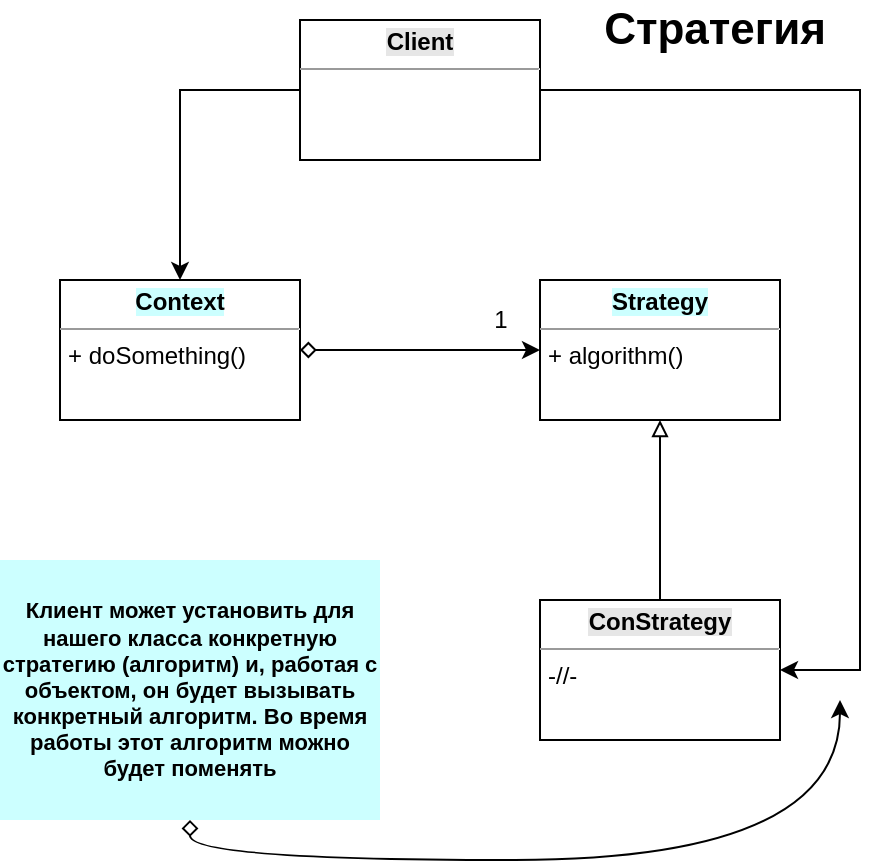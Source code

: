 <mxfile version="19.0.3" type="github" pages="10">
  <diagram id="JjB5pV8MMW293R93ijJJ" name="Стратегия">
    <mxGraphModel dx="545" dy="583" grid="1" gridSize="10" guides="1" tooltips="1" connect="1" arrows="1" fold="1" page="1" pageScale="1" pageWidth="827" pageHeight="1169" math="0" shadow="0">
      <root>
        <mxCell id="0" />
        <mxCell id="1" parent="0" />
        <mxCell id="PDnENnigEueNS71sLlHD-2" style="edgeStyle=orthogonalEdgeStyle;curved=1;rounded=0;orthogonalLoop=1;jettySize=auto;html=1;exitX=1;exitY=0.5;exitDx=0;exitDy=0;entryX=0;entryY=0.5;entryDx=0;entryDy=0;startArrow=diamond;startFill=0;endArrow=classic;endFill=1;" edge="1" parent="1" source="lF5-X0VvjZTqCBIyf01q-1" target="lF5-X0VvjZTqCBIyf01q-2">
          <mxGeometry relative="1" as="geometry" />
        </mxCell>
        <mxCell id="lF5-X0VvjZTqCBIyf01q-1" value="&lt;p style=&quot;margin:0px;margin-top:4px;text-align:center;&quot;&gt;&lt;b style=&quot;background-color: rgb(204, 255, 255);&quot;&gt;Context&lt;/b&gt;&lt;/p&gt;&lt;hr size=&quot;1&quot;&gt;&lt;p style=&quot;margin:0px;margin-left:4px;&quot;&gt;+ doSomething()&lt;/p&gt;" style="verticalAlign=top;align=left;overflow=fill;fontSize=12;fontFamily=Helvetica;html=1;" vertex="1" parent="1">
          <mxGeometry x="120" y="230" width="120" height="70" as="geometry" />
        </mxCell>
        <mxCell id="lF5-X0VvjZTqCBIyf01q-2" value="&lt;p style=&quot;margin:0px;margin-top:4px;text-align:center;&quot;&gt;&lt;b style=&quot;background-color: rgb(204, 255, 255);&quot;&gt;Strategy&lt;/b&gt;&lt;/p&gt;&lt;hr size=&quot;1&quot;&gt;&lt;p style=&quot;margin:0px;margin-left:4px;&quot;&gt;+ algorithm()&lt;/p&gt;" style="verticalAlign=top;align=left;overflow=fill;fontSize=12;fontFamily=Helvetica;html=1;" vertex="1" parent="1">
          <mxGeometry x="360" y="230" width="120" height="70" as="geometry" />
        </mxCell>
        <mxCell id="lF5-X0VvjZTqCBIyf01q-4" style="edgeStyle=orthogonalEdgeStyle;rounded=0;orthogonalLoop=1;jettySize=auto;html=1;exitX=0.5;exitY=0;exitDx=0;exitDy=0;entryX=0.5;entryY=1;entryDx=0;entryDy=0;endArrow=block;endFill=0;" edge="1" parent="1" source="lF5-X0VvjZTqCBIyf01q-3" target="lF5-X0VvjZTqCBIyf01q-2">
          <mxGeometry relative="1" as="geometry" />
        </mxCell>
        <mxCell id="lF5-X0VvjZTqCBIyf01q-3" value="&lt;p style=&quot;margin:0px;margin-top:4px;text-align:center;&quot;&gt;&lt;b style=&quot;background-color: rgb(230, 230, 230);&quot;&gt;ConStrategy&lt;/b&gt;&lt;/p&gt;&lt;hr size=&quot;1&quot;&gt;&lt;p style=&quot;margin:0px;margin-left:4px;&quot;&gt;-//-&lt;/p&gt;" style="verticalAlign=top;align=left;overflow=fill;fontSize=12;fontFamily=Helvetica;html=1;" vertex="1" parent="1">
          <mxGeometry x="360" y="390" width="120" height="70" as="geometry" />
        </mxCell>
        <mxCell id="lF5-X0VvjZTqCBIyf01q-6" style="edgeStyle=orthogonalEdgeStyle;rounded=0;orthogonalLoop=1;jettySize=auto;html=1;exitX=0;exitY=0.5;exitDx=0;exitDy=0;endArrow=classic;endFill=1;" edge="1" parent="1" source="lF5-X0VvjZTqCBIyf01q-5" target="lF5-X0VvjZTqCBIyf01q-1">
          <mxGeometry relative="1" as="geometry" />
        </mxCell>
        <mxCell id="lF5-X0VvjZTqCBIyf01q-7" style="edgeStyle=orthogonalEdgeStyle;rounded=0;orthogonalLoop=1;jettySize=auto;html=1;exitX=1;exitY=0.5;exitDx=0;exitDy=0;entryX=1;entryY=0.5;entryDx=0;entryDy=0;endArrow=classic;endFill=1;" edge="1" parent="1" source="lF5-X0VvjZTqCBIyf01q-5" target="lF5-X0VvjZTqCBIyf01q-3">
          <mxGeometry relative="1" as="geometry">
            <Array as="points">
              <mxPoint x="520" y="135" />
              <mxPoint x="520" y="425" />
            </Array>
          </mxGeometry>
        </mxCell>
        <mxCell id="lF5-X0VvjZTqCBIyf01q-5" value="&lt;p style=&quot;margin:0px;margin-top:4px;text-align:center;&quot;&gt;&lt;b style=&quot;background-color: rgb(230, 230, 230);&quot;&gt;Client&lt;/b&gt;&lt;/p&gt;&lt;hr size=&quot;1&quot;&gt;&lt;p style=&quot;margin:0px;margin-left:4px;&quot;&gt;&lt;br&gt;&lt;/p&gt;" style="verticalAlign=top;align=left;overflow=fill;fontSize=12;fontFamily=Helvetica;html=1;" vertex="1" parent="1">
          <mxGeometry x="240" y="100" width="120" height="70" as="geometry" />
        </mxCell>
        <mxCell id="lF5-X0VvjZTqCBIyf01q-9" value="1" style="text;html=1;align=center;verticalAlign=middle;resizable=0;points=[];autosize=1;strokeColor=none;fillColor=none;" vertex="1" parent="1">
          <mxGeometry x="330" y="240" width="20" height="20" as="geometry" />
        </mxCell>
        <mxCell id="PDnENnigEueNS71sLlHD-3" style="edgeStyle=orthogonalEdgeStyle;curved=1;rounded=0;orthogonalLoop=1;jettySize=auto;html=1;exitX=0.5;exitY=1;exitDx=0;exitDy=0;startArrow=diamond;startFill=0;endArrow=classic;endFill=1;" edge="1" parent="1" source="lF5-X0VvjZTqCBIyf01q-10">
          <mxGeometry relative="1" as="geometry">
            <mxPoint x="510.0" y="440" as="targetPoint" />
            <Array as="points">
              <mxPoint x="185" y="520" />
              <mxPoint x="510" y="520" />
            </Array>
          </mxGeometry>
        </mxCell>
        <mxCell id="lF5-X0VvjZTqCBIyf01q-10" value="Клиент может установить для нашего класса конкретную стратегию (алгоритм) и, работая с объектом, он будет вызывать конкретный алгоритм. Во время работы этот алгоритм можно будет поменять" style="text;html=1;strokeColor=none;fillColor=#CCFFFF;align=center;verticalAlign=middle;whiteSpace=wrap;rounded=0;fontSize=11;fontStyle=1" vertex="1" parent="1">
          <mxGeometry x="90" y="370" width="190" height="130" as="geometry" />
        </mxCell>
        <mxCell id="lF5-X0VvjZTqCBIyf01q-12" value="&lt;b&gt;Стратегия&lt;/b&gt;" style="text;html=1;strokeColor=none;fillColor=none;align=center;verticalAlign=middle;whiteSpace=wrap;rounded=0;fontSize=22;" vertex="1" parent="1">
          <mxGeometry x="360" y="90" width="175" height="30" as="geometry" />
        </mxCell>
      </root>
    </mxGraphModel>
  </diagram>
  <diagram id="JJ2BrJThihNrzCe61C3m" name="Команда">
    <mxGraphModel dx="443" dy="691" grid="1" gridSize="10" guides="1" tooltips="1" connect="1" arrows="1" fold="1" page="1" pageScale="1" pageWidth="827" pageHeight="1169" math="0" shadow="0">
      <root>
        <mxCell id="0" />
        <mxCell id="1" parent="0" />
        <mxCell id="b6-9qr5CkxC17r2EIQis-1" value="&lt;p style=&quot;margin:0px;margin-top:4px;text-align:center;&quot;&gt;&lt;span style=&quot;background-color: rgb(204, 255, 255);&quot;&gt;&lt;b&gt;Command&lt;/b&gt;&lt;/span&gt;&lt;/p&gt;&lt;hr size=&quot;1&quot;&gt;&lt;p style=&quot;margin:0px;margin-left:4px;&quot;&gt;+ execute()&lt;/p&gt;" style="verticalAlign=top;align=left;overflow=fill;fontSize=12;fontFamily=Helvetica;html=1;" vertex="1" parent="1">
          <mxGeometry x="360" y="230" width="120" height="70" as="geometry" />
        </mxCell>
        <mxCell id="b6-9qr5CkxC17r2EIQis-3" style="edgeStyle=orthogonalEdgeStyle;curved=1;rounded=0;orthogonalLoop=1;jettySize=auto;html=1;exitX=0.5;exitY=0;exitDx=0;exitDy=0;entryX=0.5;entryY=1;entryDx=0;entryDy=0;startArrow=none;startFill=0;endArrow=block;endFill=0;" edge="1" parent="1" source="b6-9qr5CkxC17r2EIQis-2" target="b6-9qr5CkxC17r2EIQis-1">
          <mxGeometry relative="1" as="geometry" />
        </mxCell>
        <mxCell id="b6-9qr5CkxC17r2EIQis-2" value="&lt;p style=&quot;margin:0px;margin-top:4px;text-align:center;&quot;&gt;&lt;b style=&quot;background-color: rgb(230, 230, 230);&quot;&gt;ConCommand&lt;/b&gt;&lt;/p&gt;&lt;hr size=&quot;1&quot;&gt;&lt;p style=&quot;margin:0px;margin-left:4px;&quot;&gt;+ execute()&lt;/p&gt;" style="verticalAlign=top;align=left;overflow=fill;fontSize=12;fontFamily=Helvetica;html=1;" vertex="1" parent="1">
          <mxGeometry x="360" y="400" width="120" height="70" as="geometry" />
        </mxCell>
        <mxCell id="giE6YjbtKTxQqXKBfAaB-2" style="edgeStyle=orthogonalEdgeStyle;curved=1;rounded=0;orthogonalLoop=1;jettySize=auto;html=1;exitX=0.5;exitY=0;exitDx=0;exitDy=0;startArrow=none;startFill=0;endArrow=classicThin;endFill=1;" edge="1" parent="1" source="giE6YjbtKTxQqXKBfAaB-1">
          <mxGeometry relative="1" as="geometry">
            <mxPoint x="350" y="260" as="targetPoint" />
            <Array as="points">
              <mxPoint x="210" y="260" />
            </Array>
          </mxGeometry>
        </mxCell>
        <mxCell id="giE6YjbtKTxQqXKBfAaB-1" value="Запрос или команда идет в виде объекта. Команда может нести данные, может нести что надо сделать (указатель на метод какого-то объекта, например)" style="text;html=1;strokeColor=none;fillColor=#CCFFFF;align=center;verticalAlign=middle;whiteSpace=wrap;rounded=0;fontSize=11;fontStyle=1" vertex="1" parent="1">
          <mxGeometry x="130" y="300" width="160" height="110" as="geometry" />
        </mxCell>
        <mxCell id="8VfBx_K3FqAEQvOqfp2r-1" value="&lt;b&gt;Команда&lt;/b&gt;" style="text;html=1;strokeColor=none;fillColor=none;align=center;verticalAlign=middle;whiteSpace=wrap;rounded=0;fontSize=22;" vertex="1" parent="1">
          <mxGeometry x="122.5" y="210" width="175" height="30" as="geometry" />
        </mxCell>
        <mxCell id="PnWx-TX0CJ0pFecfocGK-1" value="" style="rounded=0;whiteSpace=wrap;html=1;labelBackgroundColor=#E6E6E6;fillColor=none;strokeColor=none;" vertex="1" parent="1">
          <mxGeometry x="80" y="170" width="450" height="350" as="geometry" />
        </mxCell>
      </root>
    </mxGraphModel>
  </diagram>
  <diagram id="GvDJqRXBjzRmUKCX3ob7" name="Команда + композит">
    <mxGraphModel dx="443" dy="474" grid="1" gridSize="10" guides="1" tooltips="1" connect="1" arrows="1" fold="1" page="1" pageScale="1" pageWidth="827" pageHeight="1169" math="0" shadow="0">
      <root>
        <mxCell id="0" />
        <mxCell id="1" parent="0" />
        <mxCell id="U4pPdgBJkdpo1DJNlYTL-1" value="&lt;p style=&quot;margin:0px;margin-top:4px;text-align:center;&quot;&gt;&lt;b style=&quot;background-color: rgb(230, 230, 230);&quot;&gt;Command&lt;/b&gt;&lt;/p&gt;&lt;hr size=&quot;1&quot;&gt;&lt;p style=&quot;margin:0px;margin-left:4px;&quot;&gt;+ execute()&lt;/p&gt;" style="verticalAlign=top;align=left;overflow=fill;fontSize=12;fontFamily=Helvetica;html=1;" vertex="1" parent="1">
          <mxGeometry x="270" y="290" width="120" height="70" as="geometry" />
        </mxCell>
        <mxCell id="U4pPdgBJkdpo1DJNlYTL-2" style="edgeStyle=orthogonalEdgeStyle;rounded=0;orthogonalLoop=1;jettySize=auto;html=1;exitX=0.5;exitY=0;exitDx=0;exitDy=0;entryX=0.5;entryY=1;entryDx=0;entryDy=0;startArrow=none;startFill=0;endArrow=block;endFill=0;" edge="1" parent="1" source="U4pPdgBJkdpo1DJNlYTL-3" target="U4pPdgBJkdpo1DJNlYTL-1">
          <mxGeometry relative="1" as="geometry" />
        </mxCell>
        <mxCell id="U4pPdgBJkdpo1DJNlYTL-3" value="&lt;p style=&quot;margin:0px;margin-top:4px;text-align:center;&quot;&gt;&lt;b style=&quot;background-color: rgb(230, 230, 230);&quot;&gt;ConCommand&lt;/b&gt;&lt;/p&gt;&lt;hr size=&quot;1&quot;&gt;&lt;p style=&quot;margin:0px;margin-left:4px;&quot;&gt;+ execute()&lt;/p&gt;" style="verticalAlign=top;align=left;overflow=fill;fontSize=12;fontFamily=Helvetica;html=1;" vertex="1" parent="1">
          <mxGeometry x="160" y="440" width="120" height="70" as="geometry" />
        </mxCell>
        <mxCell id="U4pPdgBJkdpo1DJNlYTL-6" value="&lt;b&gt;Команда с композитом&lt;/b&gt;" style="text;html=1;strokeColor=none;fillColor=none;align=center;verticalAlign=middle;whiteSpace=wrap;rounded=0;fontSize=22;" vertex="1" parent="1">
          <mxGeometry x="236" y="210" width="177.5" height="30" as="geometry" />
        </mxCell>
        <mxCell id="U4pPdgBJkdpo1DJNlYTL-8" style="edgeStyle=orthogonalEdgeStyle;rounded=0;orthogonalLoop=1;jettySize=auto;html=1;exitX=0.5;exitY=0;exitDx=0;exitDy=0;startArrow=none;startFill=0;endArrow=block;endFill=0;entryX=0.5;entryY=1;entryDx=0;entryDy=0;" edge="1" parent="1" source="U4pPdgBJkdpo1DJNlYTL-7" target="U4pPdgBJkdpo1DJNlYTL-1">
          <mxGeometry relative="1" as="geometry">
            <mxPoint x="300" y="370" as="targetPoint" />
          </mxGeometry>
        </mxCell>
        <mxCell id="U4pPdgBJkdpo1DJNlYTL-7" value="&lt;p style=&quot;margin:0px;margin-top:4px;text-align:center;&quot;&gt;&lt;b style=&quot;background-color: rgb(204, 255, 255);&quot;&gt;CommandComposite&lt;/b&gt;&lt;/p&gt;&lt;hr size=&quot;1&quot;&gt;&lt;p style=&quot;margin:0px;margin-left:4px;&quot;&gt;&lt;br&gt;&lt;/p&gt;" style="verticalAlign=top;align=left;overflow=fill;fontSize=12;fontFamily=Helvetica;html=1;" vertex="1" parent="1">
          <mxGeometry x="360" y="440" width="160" height="50" as="geometry" />
        </mxCell>
        <mxCell id="JvA787z3N1uaqXgqlORM-1" value="" style="rounded=0;whiteSpace=wrap;html=1;labelBackgroundColor=#E6E6E6;fillColor=none;strokeColor=none;" vertex="1" parent="1">
          <mxGeometry x="105" y="180" width="450" height="350" as="geometry" />
        </mxCell>
      </root>
    </mxGraphModel>
  </diagram>
  <diagram id="_1QQPkHw3A4y_yQCLtdZ" name="Цепочка обязанностей">
    <mxGraphModel dx="708" dy="1106" grid="1" gridSize="10" guides="1" tooltips="1" connect="1" arrows="1" fold="1" page="1" pageScale="1" pageWidth="827" pageHeight="1169" math="0" shadow="0">
      <root>
        <mxCell id="0" />
        <mxCell id="1" parent="0" />
        <mxCell id="DCnPxY3a0ctDXUPKkbNJ-7" style="edgeStyle=orthogonalEdgeStyle;rounded=0;orthogonalLoop=1;jettySize=auto;html=1;exitX=1;exitY=0.5;exitDx=0;exitDy=0;entryX=0;entryY=0.5;entryDx=0;entryDy=0;startArrow=none;startFill=0;endArrow=classic;endFill=1;" edge="1" parent="1" source="d1UYDG6c2OD8P7p3HI_q-1" target="DCnPxY3a0ctDXUPKkbNJ-1">
          <mxGeometry relative="1" as="geometry" />
        </mxCell>
        <mxCell id="d1UYDG6c2OD8P7p3HI_q-1" value="&lt;p style=&quot;margin:0px;margin-top:4px;text-align:center;&quot;&gt;&lt;b style=&quot;background-color: rgb(230, 230, 230);&quot;&gt;Client&lt;/b&gt;&lt;/p&gt;&lt;hr size=&quot;1&quot;&gt;&lt;p style=&quot;margin:0px;margin-left:4px;&quot;&gt;&lt;br&gt;&lt;/p&gt;" style="verticalAlign=top;align=left;overflow=fill;fontSize=12;fontFamily=Helvetica;html=1;" vertex="1" parent="1">
          <mxGeometry x="200" y="160" width="120" height="70" as="geometry" />
        </mxCell>
        <mxCell id="DCnPxY3a0ctDXUPKkbNJ-1" value="&lt;p style=&quot;margin:0px;margin-top:4px;text-align:center;&quot;&gt;&lt;b style=&quot;background-color: rgb(204, 255, 255);&quot;&gt;Handler&lt;/b&gt;&lt;/p&gt;&lt;hr size=&quot;1&quot;&gt;&lt;p style=&quot;margin:0px;margin-left:4px;&quot;&gt;+ handle()&lt;/p&gt;&lt;p style=&quot;margin:0px;margin-left:4px;&quot;&gt;+ add(Handler)&lt;/p&gt;" style="verticalAlign=top;align=left;overflow=fill;fontSize=12;fontFamily=Helvetica;html=1;" vertex="1" parent="1">
          <mxGeometry x="440" y="160" width="120" height="70" as="geometry" />
        </mxCell>
        <mxCell id="DCnPxY3a0ctDXUPKkbNJ-5" style="edgeStyle=orthogonalEdgeStyle;rounded=0;orthogonalLoop=1;jettySize=auto;html=1;exitX=0.5;exitY=0;exitDx=0;exitDy=0;entryX=0.5;entryY=1;entryDx=0;entryDy=0;startArrow=none;startFill=0;endArrow=block;endFill=0;dashed=1;" edge="1" parent="1" source="DCnPxY3a0ctDXUPKkbNJ-2" target="DCnPxY3a0ctDXUPKkbNJ-1">
          <mxGeometry relative="1" as="geometry" />
        </mxCell>
        <mxCell id="DCnPxY3a0ctDXUPKkbNJ-2" value="&lt;p style=&quot;margin:0px;margin-top:4px;text-align:center;&quot;&gt;&lt;span style=&quot;background-color: rgb(230, 230, 230);&quot;&gt;&lt;b&gt;Handler1&lt;/b&gt;&lt;/span&gt;&lt;/p&gt;&lt;hr size=&quot;1&quot;&gt;&lt;p style=&quot;margin:0px;margin-left:4px;&quot;&gt;+ handle()&lt;/p&gt;" style="verticalAlign=top;align=left;overflow=fill;fontSize=12;fontFamily=Helvetica;html=1;" vertex="1" parent="1">
          <mxGeometry x="320" y="320" width="120" height="70" as="geometry" />
        </mxCell>
        <mxCell id="DCnPxY3a0ctDXUPKkbNJ-6" style="edgeStyle=orthogonalEdgeStyle;rounded=0;orthogonalLoop=1;jettySize=auto;html=1;exitX=0.5;exitY=0;exitDx=0;exitDy=0;dashed=1;startArrow=none;startFill=0;endArrow=block;endFill=0;" edge="1" parent="1" source="DCnPxY3a0ctDXUPKkbNJ-3">
          <mxGeometry relative="1" as="geometry">
            <mxPoint x="500" y="230" as="targetPoint" />
          </mxGeometry>
        </mxCell>
        <mxCell id="DCnPxY3a0ctDXUPKkbNJ-3" value="&lt;p style=&quot;margin:0px;margin-top:4px;text-align:center;&quot;&gt;&lt;span style=&quot;background-color: rgb(230, 230, 230);&quot;&gt;&lt;b&gt;HandlerN&lt;/b&gt;&lt;/span&gt;&lt;/p&gt;&lt;hr size=&quot;1&quot;&gt;&lt;p style=&quot;margin:0px;margin-left:4px;&quot;&gt;+ handle()&lt;/p&gt;" style="verticalAlign=top;align=left;overflow=fill;fontSize=12;fontFamily=Helvetica;html=1;" vertex="1" parent="1">
          <mxGeometry x="560" y="320" width="120" height="70" as="geometry" />
        </mxCell>
        <mxCell id="DCnPxY3a0ctDXUPKkbNJ-4" value="..." style="text;html=1;align=center;verticalAlign=middle;resizable=0;points=[];autosize=1;strokeColor=none;fillColor=none;" vertex="1" parent="1">
          <mxGeometry x="485" y="345" width="30" height="20" as="geometry" />
        </mxCell>
        <mxCell id="UAlWnqzQWyhX8qEHdB5N-3" style="edgeStyle=orthogonalEdgeStyle;rounded=0;orthogonalLoop=1;jettySize=auto;html=1;exitX=0.5;exitY=1;exitDx=0;exitDy=0;startArrow=none;startFill=0;endArrow=classic;endFill=1;curved=1;" edge="1" parent="1" source="UAlWnqzQWyhX8qEHdB5N-1">
          <mxGeometry relative="1" as="geometry">
            <mxPoint x="570" y="200" as="targetPoint" />
            <Array as="points">
              <mxPoint x="645" y="200" />
            </Array>
          </mxGeometry>
        </mxCell>
        <mxCell id="UAlWnqzQWyhX8qEHdB5N-1" value="Определяет общий интерфес, задает механизм передачи запроса" style="text;html=1;strokeColor=none;fillColor=#CCFFFF;align=center;verticalAlign=middle;whiteSpace=wrap;rounded=0;fontSize=11;fontStyle=1" vertex="1" parent="1">
          <mxGeometry x="580" y="60" width="130" height="80" as="geometry" />
        </mxCell>
        <mxCell id="UAlWnqzQWyhX8qEHdB5N-5" style="edgeStyle=orthogonalEdgeStyle;curved=1;rounded=0;orthogonalLoop=1;jettySize=auto;html=1;exitX=0;exitY=0.5;exitDx=0;exitDy=0;startArrow=none;startFill=0;endArrow=classic;endFill=1;" edge="1" parent="1" source="UAlWnqzQWyhX8qEHdB5N-2">
          <mxGeometry relative="1" as="geometry">
            <mxPoint x="380.0" y="400" as="targetPoint" />
          </mxGeometry>
        </mxCell>
        <mxCell id="UAlWnqzQWyhX8qEHdB5N-2" value="Каждый содержит свой код обработки запроса" style="text;html=1;strokeColor=none;fillColor=#CCFFFF;align=center;verticalAlign=middle;whiteSpace=wrap;rounded=0;fontSize=11;fontStyle=1" vertex="1" parent="1">
          <mxGeometry x="414" y="440" width="130" height="80" as="geometry" />
        </mxCell>
        <mxCell id="0FOWBCKWTelvUyilmFRe-1" value="&lt;b&gt;Цепочка обязанностей&lt;/b&gt;" style="text;html=1;strokeColor=none;fillColor=none;align=center;verticalAlign=middle;whiteSpace=wrap;rounded=0;fontSize=22;" vertex="1" parent="1">
          <mxGeometry x="190" y="85" width="270" height="30" as="geometry" />
        </mxCell>
        <mxCell id="-JFcKbkA_Ku7bde6rL9e-1" value="" style="rounded=0;whiteSpace=wrap;html=1;labelBackgroundColor=#E6E6E6;fillColor=none;strokeColor=none;" vertex="1" parent="1">
          <mxGeometry x="170" y="40" width="580" height="510" as="geometry" />
        </mxCell>
      </root>
    </mxGraphModel>
  </diagram>
  <diagram id="Irg-WC83YssTCVGNv7zX" name="Подписчик-издатель">
    <mxGraphModel dx="472" dy="737" grid="1" gridSize="10" guides="1" tooltips="1" connect="1" arrows="1" fold="1" page="1" pageScale="1" pageWidth="827" pageHeight="1169" math="0" shadow="0">
      <root>
        <mxCell id="0" />
        <mxCell id="1" parent="0" />
        <mxCell id="jdyOvqOymaTPGUTibWKB-5" style="edgeStyle=orthogonalEdgeStyle;curved=1;rounded=0;orthogonalLoop=1;jettySize=auto;html=1;exitX=1;exitY=0.5;exitDx=0;exitDy=0;startArrow=diamond;startFill=0;endArrow=classic;endFill=1;" edge="1" parent="1" source="jdyOvqOymaTPGUTibWKB-1" target="jdyOvqOymaTPGUTibWKB-2">
          <mxGeometry relative="1" as="geometry" />
        </mxCell>
        <mxCell id="jdyOvqOymaTPGUTibWKB-1" value="&lt;p style=&quot;margin:0px;margin-top:4px;text-align:center;&quot;&gt;&lt;span style=&quot;background-color: rgb(204, 255, 255);&quot;&gt;&lt;b&gt;Publisher&lt;/b&gt;&lt;/span&gt;&lt;/p&gt;&lt;hr size=&quot;1&quot;&gt;&lt;p style=&quot;margin:0px;margin-left:4px;&quot;&gt;+ subscribe()&lt;/p&gt;&lt;p style=&quot;margin:0px;margin-left:4px;&quot;&gt;+ operation()&lt;/p&gt;" style="verticalAlign=top;align=left;overflow=fill;fontSize=12;fontFamily=Helvetica;html=1;" vertex="1" parent="1">
          <mxGeometry x="200" y="205" width="120" height="70" as="geometry" />
        </mxCell>
        <mxCell id="jdyOvqOymaTPGUTibWKB-2" value="&lt;p style=&quot;margin:0px;margin-top:4px;text-align:center;&quot;&gt;&lt;span style=&quot;background-color: rgb(204, 255, 255);&quot;&gt;&lt;b&gt;Subscriber&lt;/b&gt;&lt;/span&gt;&lt;/p&gt;&lt;hr size=&quot;1&quot;&gt;&lt;p style=&quot;margin:0px;margin-left:4px;&quot;&gt;+ method1()&lt;/p&gt;&lt;p style=&quot;margin:0px;margin-left:4px;&quot;&gt;...&lt;/p&gt;&lt;p style=&quot;margin:0px;margin-left:4px;&quot;&gt;+ methodn()&lt;/p&gt;" style="verticalAlign=top;align=left;overflow=fill;fontSize=12;fontFamily=Helvetica;html=1;" vertex="1" parent="1">
          <mxGeometry x="440" y="200" width="120" height="80" as="geometry" />
        </mxCell>
        <mxCell id="jdyOvqOymaTPGUTibWKB-4" style="edgeStyle=orthogonalEdgeStyle;curved=1;rounded=0;orthogonalLoop=1;jettySize=auto;html=1;exitX=0.5;exitY=0;exitDx=0;exitDy=0;entryX=0.5;entryY=1;entryDx=0;entryDy=0;startArrow=none;startFill=0;endArrow=block;endFill=0;" edge="1" parent="1" source="jdyOvqOymaTPGUTibWKB-3" target="jdyOvqOymaTPGUTibWKB-2">
          <mxGeometry relative="1" as="geometry" />
        </mxCell>
        <mxCell id="jdyOvqOymaTPGUTibWKB-3" value="&lt;p style=&quot;margin:0px;margin-top:4px;text-align:center;&quot;&gt;&lt;b style=&quot;background-color: rgb(230, 230, 230);&quot;&gt;ConSubscriber&lt;/b&gt;&lt;/p&gt;&lt;hr size=&quot;1&quot;&gt;&lt;p style=&quot;margin:0px;margin-left:4px;&quot;&gt;-//-&lt;/p&gt;" style="verticalAlign=top;align=left;overflow=fill;fontSize=12;fontFamily=Helvetica;html=1;" vertex="1" parent="1">
          <mxGeometry x="440" y="360" width="120" height="60" as="geometry" />
        </mxCell>
        <mxCell id="jdyOvqOymaTPGUTibWKB-6" value="0..n" style="text;html=1;align=center;verticalAlign=middle;resizable=0;points=[];autosize=1;strokeColor=none;fillColor=none;" vertex="1" parent="1">
          <mxGeometry x="394" y="210" width="40" height="20" as="geometry" />
        </mxCell>
        <mxCell id="WPKJ1665-pC1HJTMlMw3-1" value="&lt;b&gt;Подписчик-издатель&lt;/b&gt;" style="text;html=1;strokeColor=none;fillColor=none;align=center;verticalAlign=middle;whiteSpace=wrap;rounded=0;fontSize=22;" vertex="1" parent="1">
          <mxGeometry x="290" y="130" width="175" height="30" as="geometry" />
        </mxCell>
        <mxCell id="THtcnoYoWy-S7kI0gYpg-1" value="" style="rounded=0;whiteSpace=wrap;html=1;labelBackgroundColor=#E6E6E6;fillColor=none;strokeColor=none;" vertex="1" parent="1">
          <mxGeometry x="170" y="80" width="430" height="380" as="geometry" />
        </mxCell>
      </root>
    </mxGraphModel>
  </diagram>
  <diagram id="QWGJ8eJaHMZsI_Qg6ftm" name="Посредник">
    <mxGraphModel dx="506" dy="541" grid="1" gridSize="10" guides="1" tooltips="1" connect="1" arrows="1" fold="1" page="1" pageScale="1" pageWidth="827" pageHeight="1169" math="0" shadow="0">
      <root>
        <mxCell id="0" />
        <mxCell id="1" parent="0" />
        <mxCell id="y632RzETxjBkPgfNoexM-1" value="&lt;p style=&quot;margin:0px;margin-top:4px;text-align:center;&quot;&gt;&lt;span style=&quot;background-color: rgb(204, 255, 255);&quot;&gt;&lt;b&gt;Mediator&lt;/b&gt;&lt;/span&gt;&lt;/p&gt;&lt;hr size=&quot;1&quot;&gt;&lt;p style=&quot;margin:0px;margin-left:4px;&quot;&gt;+ send(Colleague)&lt;/p&gt;&lt;p style=&quot;margin:0px;margin-left:4px;&quot;&gt;+ add(...)&lt;/p&gt;&lt;span style=&quot;color: rgba(0, 0, 0, 0); font-family: monospace; font-size: 0px;&quot;&gt;%3CmxGraphModel%3E%3Croot%3E%3CmxCell%20id%3D%220%22%2F%3E%3CmxCell%20id%3D%221%22%20parent%3D%220%22%2F%3E%3CmxCell%20id%3D%222%22%20value%3D%22%26lt%3Bp%20style%3D%26quot%3Bmargin%3A0px%3Bmargin-top%3A4px%3Btext-align%3Acenter%3B%26quot%3B%26gt%3B%26lt%3Bb%20style%3D%26quot%3Bbackground-color%3A%20rgb(204%2C%20255%2C%20255)%3B%26quot%3B%26gt%3BStrategy%26lt%3B%2Fb%26gt%3B%26lt%3B%2Fp%26gt%3B%26lt%3Bhr%20size%3D%26quot%3B1%26quot%3B%26gt%3B%26lt%3Bp%20style%3D%26quot%3Bmargin%3A0px%3Bmargin-left%3A4px%3B%26quot%3B%26gt%3B%2B%20algorithm()%26lt%3B%2Fp%26gt%3B%22%20style%3D%22verticalAlign%3Dtop%3Balign%3Dleft%3Boverflow%3Dfill%3BfontSize%3D12%3BfontFamily%3DHelvetica%3Bhtml%3D1%3B%22%20vertex%3D%221%22%20parent%3D%221%22%3E%3CmxGeometry%20x%3D%22360%22%20y%3D%22230%22%20width%3D%22120%22%20height%3D%2270%22%20as%3D%22geometry%22%2F%3E%3C%2FmxCell%3E%3C%2Froot%3E%3C%2FmxGraphModel%3E&lt;/span&gt;" style="verticalAlign=top;align=left;overflow=fill;fontSize=12;fontFamily=Helvetica;html=1;" vertex="1" parent="1">
          <mxGeometry x="360" y="220" width="120" height="70" as="geometry" />
        </mxCell>
        <mxCell id="y632RzETxjBkPgfNoexM-9" style="edgeStyle=orthogonalEdgeStyle;rounded=0;orthogonalLoop=1;jettySize=auto;html=1;exitX=0.5;exitY=0;exitDx=0;exitDy=0;entryX=0.5;entryY=1;entryDx=0;entryDy=0;startArrow=none;startFill=0;endArrow=block;endFill=0;dashed=1;" edge="1" parent="1" source="y632RzETxjBkPgfNoexM-2" target="y632RzETxjBkPgfNoexM-1">
          <mxGeometry relative="1" as="geometry" />
        </mxCell>
        <mxCell id="y632RzETxjBkPgfNoexM-2" value="&lt;p style=&quot;margin:0px;margin-top:4px;text-align:center;&quot;&gt;&lt;b style=&quot;background-color: rgb(230, 230, 230);&quot;&gt;ConMediator&lt;/b&gt;&lt;/p&gt;&lt;hr size=&quot;1&quot;&gt;&lt;p style=&quot;margin:0px;margin-left:4px;&quot;&gt;+ send(Colleague)&lt;/p&gt;&lt;p style=&quot;margin:0px;margin-left:4px;&quot;&gt;&lt;br&gt;&lt;/p&gt;&lt;span style=&quot;color: rgba(0, 0, 0, 0); font-family: monospace; font-size: 0px;&quot;&gt;%3CmxGraphModel%3E%3Croot%3E%3CmxCell%20id%3D%220%22%2F%3E%3CmxCell%20id%3D%221%22%20parent%3D%220%22%2F%3E%3CmxCell%20id%3D%222%22%20value%3D%22%26lt%3Bp%20style%3D%26quot%3Bmargin%3A0px%3Bmargin-top%3A4px%3Btext-align%3Acenter%3B%26quot%3B%26gt%3B%26lt%3Bb%20style%3D%26quot%3Bbackground-color%3A%20rgb(204%2C%20255%2C%20255)%3B%26quot%3B%26gt%3BStrategy%26lt%3B%2Fb%26gt%3B%26lt%3B%2Fp%26gt%3B%26lt%3Bhr%20size%3D%26quot%3B1%26quot%3B%26gt%3B%26lt%3Bp%20style%3D%26quot%3Bmargin%3A0px%3Bmargin-left%3A4px%3B%26quot%3B%26gt%3B%2B%20algorithm()%26lt%3B%2Fp%26gt%3B%22%20style%3D%22verticalAlign%3Dtop%3Balign%3Dleft%3Boverflow%3Dfill%3BfontSize%3D12%3BfontFamily%3DHelvetica%3Bhtml%3D1%3B%22%20vertex%3D%221%22%20parent%3D%221%22%3E%3CmxGeometry%20x%3D%22360%22%20y%3D%22230%22%20width%3D%22120%22%20height%3D%2270%22%20as%3D%22geometry%22%2F%3E%3C%2FmxCell%3E%3C%2Froot%3E%3C%2FmxGraphModel%3E&lt;/span&gt;" style="verticalAlign=top;align=left;overflow=fill;fontSize=12;fontFamily=Helvetica;html=1;" vertex="1" parent="1">
          <mxGeometry x="360" y="400" width="120" height="70" as="geometry" />
        </mxCell>
        <mxCell id="y632RzETxjBkPgfNoexM-5" style="edgeStyle=orthogonalEdgeStyle;curved=1;rounded=0;orthogonalLoop=1;jettySize=auto;html=1;exitX=1;exitY=0.75;exitDx=0;exitDy=0;entryX=-0.006;entryY=0.819;entryDx=0;entryDy=0;entryPerimeter=0;startArrow=classic;startFill=1;endArrow=diamond;endFill=0;" edge="1" parent="1" source="y632RzETxjBkPgfNoexM-3" target="y632RzETxjBkPgfNoexM-1">
          <mxGeometry relative="1" as="geometry" />
        </mxCell>
        <mxCell id="y632RzETxjBkPgfNoexM-6" style="edgeStyle=orthogonalEdgeStyle;rounded=0;orthogonalLoop=1;jettySize=auto;html=1;exitX=1;exitY=0.25;exitDx=0;exitDy=0;entryX=-0.011;entryY=0.172;entryDx=0;entryDy=0;entryPerimeter=0;startArrow=none;startFill=0;endArrow=classic;endFill=1;" edge="1" parent="1" source="y632RzETxjBkPgfNoexM-3" target="y632RzETxjBkPgfNoexM-1">
          <mxGeometry relative="1" as="geometry" />
        </mxCell>
        <mxCell id="y632RzETxjBkPgfNoexM-3" value="&lt;p style=&quot;margin:0px;margin-top:4px;text-align:center;&quot;&gt;&lt;span style=&quot;background-color: rgb(204, 255, 255);&quot;&gt;&lt;b&gt;Colleagure&lt;/b&gt;&lt;/span&gt;&lt;/p&gt;&lt;hr size=&quot;1&quot;&gt;&lt;p style=&quot;margin:0px;margin-left:4px;&quot;&gt;+ send(Message)&lt;/p&gt;&lt;p style=&quot;margin:0px;margin-left:4px;&quot;&gt;+ receive(Message)&lt;/p&gt;&lt;p style=&quot;margin:0px;margin-left:4px;&quot;&gt;&lt;br&gt;&lt;/p&gt;&lt;p style=&quot;margin:0px;margin-left:4px;&quot;&gt;+ setMediator(Mediator)&lt;/p&gt;&lt;span style=&quot;color: rgba(0, 0, 0, 0); font-family: monospace; font-size: 0px;&quot;&gt;%3CmxGraphModel%3E%3Croot%3E%3CmxCell%20id%3D%220%22%2F%3E%3CmxCell%20id%3D%221%22%20parent%3D%220%22%2F%3E%3CmxCell%20id%3D%222%22%20value%3D%22%26lt%3Bp%20style%3D%26quot%3Bmargin%3A0px%3Bmargin-top%3A4px%3Btext-align%3Acenter%3B%26quot%3B%26gt%3B%26lt%3Bb%20style%3D%26quot%3Bbackground-color%3A%20rgb(204%2C%20255%2C%20255)%3B%26quot%3B%26gt%3BStrategy%26lt%3B%2Fb%26gt%3B%26lt%3B%2Fp%26gt%3B%26lt%3Bhr%20size%3D%26quot%3B1%26quot%3B%26gt%3B%26lt%3Bp%20style%3D%26quot%3Bmargin%3A0px%3Bmargin-left%3A4px%3B%26quot%3B%26gt%3B%2B%20algorithm()%26lt%3B%2Fp%26gt%3B%22%20style%3D%22verticalAlign%3Dtop%3Balign%3Dleft%3Boverflow%3Dfill%3BfontSize%3D12%3BfontFamily%3DHelvetica%3Bhtml%3D1%3B%22%20vertex%3D%221%22%20parent%3D%221%22%3E%3CmxGeometry%20x%3D%22360%22%20y%3D%22230%22%20width%3D%22120%22%20height%3D%2270%22%20as%3D%22geometry%22%2F%3E%3C%2FmxCell%3E%3C%2Froot%3E%3C%2FmxGraphModel%3E&lt;/span&gt;" style="verticalAlign=top;align=left;overflow=fill;fontSize=12;fontFamily=Helvetica;html=1;" vertex="1" parent="1">
          <mxGeometry x="120" y="210" width="140" height="90" as="geometry" />
        </mxCell>
        <mxCell id="y632RzETxjBkPgfNoexM-7" value="1..N" style="text;html=1;align=center;verticalAlign=middle;resizable=0;points=[];autosize=1;strokeColor=none;fillColor=none;" vertex="1" parent="1">
          <mxGeometry x="261" y="280" width="40" height="20" as="geometry" />
        </mxCell>
        <mxCell id="y632RzETxjBkPgfNoexM-8" value="1" style="text;html=1;align=center;verticalAlign=middle;resizable=0;points=[];autosize=1;strokeColor=none;fillColor=none;" vertex="1" parent="1">
          <mxGeometry x="330" y="210" width="20" height="20" as="geometry" />
        </mxCell>
        <mxCell id="y632RzETxjBkPgfNoexM-11" style="edgeStyle=orthogonalEdgeStyle;rounded=0;orthogonalLoop=1;jettySize=auto;html=1;exitX=0.5;exitY=0;exitDx=0;exitDy=0;entryX=0.5;entryY=1;entryDx=0;entryDy=0;startArrow=none;startFill=0;endArrow=block;endFill=0;" edge="1" parent="1" source="y632RzETxjBkPgfNoexM-10" target="y632RzETxjBkPgfNoexM-3">
          <mxGeometry relative="1" as="geometry" />
        </mxCell>
        <mxCell id="y632RzETxjBkPgfNoexM-10" value="&lt;p style=&quot;margin:0px;margin-top:4px;text-align:center;&quot;&gt;&lt;b style=&quot;background-color: rgb(230, 230, 230);&quot;&gt;ConColleagure&lt;/b&gt;&lt;/p&gt;&lt;hr size=&quot;1&quot;&gt;&lt;p style=&quot;margin:0px;margin-left:4px;&quot;&gt;+ send(Message)&lt;/p&gt;&lt;p style=&quot;margin:0px;margin-left:4px;&quot;&gt;+ receive(Message)&lt;/p&gt;&lt;p style=&quot;margin:0px;margin-left:4px;&quot;&gt;&lt;br&gt;&lt;/p&gt;&lt;p style=&quot;margin:0px;margin-left:4px;&quot;&gt;+ setMediator(Mediator)&lt;/p&gt;&lt;span style=&quot;color: rgba(0, 0, 0, 0); font-family: monospace; font-size: 0px;&quot;&gt;%3CmxGraphModel%3E%3Croot%3E%3CmxCell%20id%3D%220%22%2F%3E%3CmxCell%20id%3D%221%22%20parent%3D%220%22%2F%3E%3CmxCell%20id%3D%222%22%20value%3D%22%26lt%3Bp%20style%3D%26quot%3Bmargin%3A0px%3Bmargin-top%3A4px%3Btext-align%3Acenter%3B%26quot%3B%26gt%3B%26lt%3Bb%20style%3D%26quot%3Bbackground-color%3A%20rgb(204%2C%20255%2C%20255)%3B%26quot%3B%26gt%3BStrategy%26lt%3B%2Fb%26gt%3B%26lt%3B%2Fp%26gt%3B%26lt%3Bhr%20size%3D%26quot%3B1%26quot%3B%26gt%3B%26lt%3Bp%20style%3D%26quot%3Bmargin%3A0px%3Bmargin-left%3A4px%3B%26quot%3B%26gt%3B%2B%20algorithm()%26lt%3B%2Fp%26gt%3B%22%20style%3D%22verticalAlign%3Dtop%3Balign%3Dleft%3Boverflow%3Dfill%3BfontSize%3D12%3BfontFamily%3DHelvetica%3Bhtml%3D1%3B%22%20vertex%3D%221%22%20parent%3D%221%22%3E%3CmxGeometry%20x%3D%22360%22%20y%3D%22230%22%20width%3D%22120%22%20height%3D%2270%22%20as%3D%22geometry%22%2F%3E%3C%2FmxCell%3E%3C%2Froot%3E%3C%2FmxGraphModel%3E&lt;/span&gt;" style="verticalAlign=top;align=left;overflow=fill;fontSize=12;fontFamily=Helvetica;html=1;" vertex="1" parent="1">
          <mxGeometry x="120" y="390" width="140" height="90" as="geometry" />
        </mxCell>
        <mxCell id="tNKunD1YEWXVAD9PGd7q-2" style="edgeStyle=orthogonalEdgeStyle;rounded=0;orthogonalLoop=1;jettySize=auto;html=1;exitX=0.5;exitY=1;exitDx=0;exitDy=0;startArrow=none;startFill=0;endArrow=classicThin;endFill=1;curved=1;" edge="1" parent="1" source="tNKunD1YEWXVAD9PGd7q-1">
          <mxGeometry relative="1" as="geometry">
            <mxPoint x="500" y="440" as="targetPoint" />
            <Array as="points">
              <mxPoint x="580" y="440" />
            </Array>
          </mxGeometry>
        </mxCell>
        <mxCell id="tNKunD1YEWXVAD9PGd7q-1" value="Конкретный медиатор устанавливает, кому передается и сообщение" style="text;html=1;strokeColor=none;fillColor=#CCFFFF;align=center;verticalAlign=middle;whiteSpace=wrap;rounded=0;fontSize=11;fontStyle=1" vertex="1" parent="1">
          <mxGeometry x="520" y="310" width="120" height="80" as="geometry" />
        </mxCell>
        <mxCell id="CLiTzQxkBxvxtPD0Jhpk-1" value="&lt;b&gt;Посредник&lt;/b&gt;" style="text;html=1;strokeColor=none;fillColor=none;align=center;verticalAlign=middle;whiteSpace=wrap;rounded=0;fontSize=22;" vertex="1" parent="1">
          <mxGeometry x="210" y="140" width="175" height="30" as="geometry" />
        </mxCell>
        <mxCell id="lIw_LlX6bVHnvLl9ueLJ-1" value="" style="rounded=0;whiteSpace=wrap;html=1;labelBackgroundColor=#E6E6E6;fillColor=none;strokeColor=none;" vertex="1" parent="1">
          <mxGeometry x="90" y="120" width="580" height="400" as="geometry" />
        </mxCell>
      </root>
    </mxGraphModel>
  </diagram>
  <diagram id="qphULLq8NRosr2lOoncy" name="Посетитель">
    <mxGraphModel dx="644" dy="689" grid="1" gridSize="10" guides="1" tooltips="1" connect="1" arrows="1" fold="1" page="1" pageScale="1" pageWidth="827" pageHeight="1169" math="0" shadow="0">
      <root>
        <mxCell id="0" />
        <mxCell id="1" parent="0" />
        <mxCell id="o3LTnNm4IyAAtJ7Az95e-1" value="&lt;p style=&quot;margin:0px;margin-top:4px;text-align:center;&quot;&gt;&lt;b style=&quot;background-color: rgb(204, 255, 255);&quot;&gt;Visitor&lt;/b&gt;&lt;/p&gt;&lt;hr size=&quot;1&quot;&gt;&lt;p style=&quot;margin:0px;margin-left:4px;&quot;&gt;+ visit(ElementA)&lt;/p&gt;&lt;p style=&quot;margin:0px;margin-left:4px;&quot;&gt;...&lt;/p&gt;&lt;p style=&quot;margin:0px;margin-left:4px;&quot;&gt;+visit(ElementZ)&lt;/p&gt;" style="verticalAlign=top;align=left;overflow=fill;fontSize=12;fontFamily=Helvetica;html=1;" vertex="1" parent="1">
          <mxGeometry x="380" y="100" width="120" height="80" as="geometry" />
        </mxCell>
        <mxCell id="o3LTnNm4IyAAtJ7Az95e-8" style="edgeStyle=orthogonalEdgeStyle;rounded=0;orthogonalLoop=1;jettySize=auto;html=1;exitX=0.5;exitY=0;exitDx=0;exitDy=0;entryX=0.5;entryY=1;entryDx=0;entryDy=0;startArrow=none;startFill=0;endArrow=block;endFill=0;" edge="1" parent="1" source="o3LTnNm4IyAAtJ7Az95e-2" target="o3LTnNm4IyAAtJ7Az95e-1">
          <mxGeometry relative="1" as="geometry" />
        </mxCell>
        <mxCell id="o3LTnNm4IyAAtJ7Az95e-2" value="&lt;p style=&quot;margin:0px;margin-top:4px;text-align:center;&quot;&gt;&lt;span style=&quot;background-color: rgb(230, 230, 230);&quot;&gt;&lt;b&gt;ConVisitor&lt;/b&gt;&lt;/span&gt;&lt;/p&gt;&lt;hr size=&quot;1&quot;&gt;&lt;p style=&quot;margin:0px;margin-left:4px;&quot;&gt;+ visit(ElementA)&lt;/p&gt;&lt;p style=&quot;margin:0px;margin-left:4px;&quot;&gt;...&lt;/p&gt;&lt;p style=&quot;margin:0px;margin-left:4px;&quot;&gt;+visit(ElementZ)&lt;/p&gt;" style="verticalAlign=top;align=left;overflow=fill;fontSize=12;fontFamily=Helvetica;html=1;" vertex="1" parent="1">
          <mxGeometry x="380" y="260" width="120" height="80" as="geometry" />
        </mxCell>
        <mxCell id="o3LTnNm4IyAAtJ7Az95e-9" style="edgeStyle=orthogonalEdgeStyle;rounded=0;orthogonalLoop=1;jettySize=auto;html=1;exitX=1;exitY=0.5;exitDx=0;exitDy=0;entryX=0;entryY=0.5;entryDx=0;entryDy=0;startArrow=none;startFill=0;endArrow=classic;endFill=1;" edge="1" parent="1" source="o3LTnNm4IyAAtJ7Az95e-3" target="o3LTnNm4IyAAtJ7Az95e-1">
          <mxGeometry relative="1" as="geometry" />
        </mxCell>
        <mxCell id="o3LTnNm4IyAAtJ7Az95e-3" value="&lt;p style=&quot;margin:0px;margin-top:4px;text-align:center;&quot;&gt;&lt;span style=&quot;background-color: rgb(230, 230, 230);&quot;&gt;&lt;b&gt;Element&lt;/b&gt;&lt;/span&gt;&lt;/p&gt;&lt;hr size=&quot;1&quot;&gt;&lt;p style=&quot;margin:0px;margin-left:4px;&quot;&gt;+ accept(visitor)&lt;/p&gt;" style="verticalAlign=top;align=left;overflow=fill;fontSize=12;fontFamily=Helvetica;html=1;" vertex="1" parent="1">
          <mxGeometry x="150" y="110" width="120" height="60" as="geometry" />
        </mxCell>
        <mxCell id="o3LTnNm4IyAAtJ7Az95e-6" style="edgeStyle=orthogonalEdgeStyle;rounded=0;orthogonalLoop=1;jettySize=auto;html=1;exitX=0.5;exitY=0;exitDx=0;exitDy=0;entryX=0.5;entryY=1;entryDx=0;entryDy=0;startArrow=none;startFill=0;endArrow=block;endFill=0;" edge="1" parent="1" source="o3LTnNm4IyAAtJ7Az95e-4" target="o3LTnNm4IyAAtJ7Az95e-3">
          <mxGeometry relative="1" as="geometry" />
        </mxCell>
        <mxCell id="o3LTnNm4IyAAtJ7Az95e-4" value="&lt;p style=&quot;margin:0px;margin-top:4px;text-align:center;&quot;&gt;&lt;span style=&quot;background-color: rgb(230, 230, 230);&quot;&gt;&lt;b&gt;ElementA&lt;/b&gt;&lt;/span&gt;&lt;/p&gt;&lt;hr size=&quot;1&quot;&gt;&lt;p style=&quot;margin:0px;margin-left:4px;&quot;&gt;+ accept(visitor)&lt;/p&gt;" style="verticalAlign=top;align=left;overflow=fill;fontSize=12;fontFamily=Helvetica;html=1;" vertex="1" parent="1">
          <mxGeometry x="80" y="260" width="120" height="60" as="geometry" />
        </mxCell>
        <mxCell id="o3LTnNm4IyAAtJ7Az95e-7" style="edgeStyle=orthogonalEdgeStyle;rounded=0;orthogonalLoop=1;jettySize=auto;html=1;exitX=0.5;exitY=0;exitDx=0;exitDy=0;entryX=0.5;entryY=1;entryDx=0;entryDy=0;startArrow=none;startFill=0;endArrow=block;endFill=0;" edge="1" parent="1" source="o3LTnNm4IyAAtJ7Az95e-5" target="o3LTnNm4IyAAtJ7Az95e-3">
          <mxGeometry relative="1" as="geometry" />
        </mxCell>
        <mxCell id="o3LTnNm4IyAAtJ7Az95e-5" value="&lt;p style=&quot;margin:0px;margin-top:4px;text-align:center;&quot;&gt;&lt;span style=&quot;background-color: rgb(230, 230, 230);&quot;&gt;&lt;b&gt;ElementZ&lt;/b&gt;&lt;/span&gt;&lt;/p&gt;&lt;hr size=&quot;1&quot;&gt;&lt;p style=&quot;margin:0px;margin-left:4px;&quot;&gt;+ accept(visitor)&lt;/p&gt;" style="verticalAlign=top;align=left;overflow=fill;fontSize=12;fontFamily=Helvetica;html=1;" vertex="1" parent="1">
          <mxGeometry x="220" y="260" width="120" height="60" as="geometry" />
        </mxCell>
        <mxCell id="ezVRPueiKRkUFvZkd-rv-3" style="edgeStyle=orthogonalEdgeStyle;rounded=0;orthogonalLoop=1;jettySize=auto;html=1;exitX=0.5;exitY=1;exitDx=0;exitDy=0;startArrow=none;startFill=0;endArrow=classic;endFill=1;curved=1;" edge="1" parent="1" source="ezVRPueiKRkUFvZkd-rv-1">
          <mxGeometry relative="1" as="geometry">
            <mxPoint x="540" y="320" as="targetPoint" />
            <Array as="points">
              <mxPoint x="640" y="320" />
            </Array>
          </mxGeometry>
        </mxCell>
        <mxCell id="ezVRPueiKRkUFvZkd-rv-1" value="Визитер один функционал собирает в одно место для разных классов. Для каждого такого класса/подкласса есть свой метод. Конкретный визитер уже реализует этот фунционал" style="text;html=1;strokeColor=none;fillColor=#CCFFFF;align=center;verticalAlign=middle;whiteSpace=wrap;rounded=0;fontSize=11;fontStyle=1" vertex="1" parent="1">
          <mxGeometry x="550" y="160" width="180" height="130" as="geometry" />
        </mxCell>
        <mxCell id="NrzIOfc1r5b3mExVra6X-1" value="&lt;b&gt;Посетитель&lt;/b&gt;" style="text;html=1;strokeColor=none;fillColor=none;align=center;verticalAlign=middle;whiteSpace=wrap;rounded=0;fontSize=22;" vertex="1" parent="1">
          <mxGeometry x="238" y="50" width="175" height="30" as="geometry" />
        </mxCell>
      </root>
    </mxGraphModel>
  </diagram>
  <diagram id="ZOAT5lKC6D7_N56_1jhY" name="Опекун">
    <mxGraphModel dx="787" dy="842" grid="1" gridSize="10" guides="1" tooltips="1" connect="1" arrows="1" fold="1" page="1" pageScale="1" pageWidth="827" pageHeight="1169" math="0" shadow="0">
      <root>
        <mxCell id="0" />
        <mxCell id="1" parent="0" />
        <mxCell id="fnR_JkXNP8moF1gjMU7r-1" style="edgeStyle=orthogonalEdgeStyle;curved=1;rounded=0;orthogonalLoop=1;jettySize=auto;html=1;exitX=1;exitY=0.5;exitDx=0;exitDy=0;entryX=0;entryY=0.5;entryDx=0;entryDy=0;startArrow=none;startFill=0;endArrow=classic;endFill=1;dashed=1;" edge="1" parent="1" source="F1H6mAPxGdfMewJDFMYb-1" target="F1H6mAPxGdfMewJDFMYb-2">
          <mxGeometry relative="1" as="geometry" />
        </mxCell>
        <mxCell id="F1H6mAPxGdfMewJDFMYb-1" value="&lt;p style=&quot;margin:0px;margin-top:4px;text-align:center;&quot;&gt;&lt;span style=&quot;background-color: rgb(230, 230, 230);&quot;&gt;&lt;b&gt;Object&lt;/b&gt;&lt;/span&gt;&lt;/p&gt;&lt;hr size=&quot;1&quot;&gt;&lt;p style=&quot;margin:0px;margin-left:4px;&quot;&gt;+createMemento()&lt;/p&gt;&lt;p style=&quot;margin:0px;margin-left:4px;&quot;&gt;+restoreMem(Memento)&lt;/p&gt;" style="verticalAlign=top;align=left;overflow=fill;fontSize=12;fontFamily=Helvetica;html=1;" vertex="1" parent="1">
          <mxGeometry x="40" y="200" width="140" height="70" as="geometry" />
        </mxCell>
        <mxCell id="F1H6mAPxGdfMewJDFMYb-2" value="&lt;p style=&quot;margin:0px;margin-top:4px;text-align:center;&quot;&gt;&lt;b style=&quot;background-color: rgb(204, 255, 255);&quot;&gt;Memento&lt;/b&gt;&lt;/p&gt;&lt;hr size=&quot;1&quot;&gt;&lt;p style=&quot;margin:0px;margin-left:4px;&quot;&gt;+ set(visitor)&lt;/p&gt;&lt;p style=&quot;margin:0px;margin-left:4px;&quot;&gt;+ get()&lt;/p&gt;&lt;span style=&quot;color: rgba(0, 0, 0, 0); font-family: monospace; font-size: 0px;&quot;&gt;%3CmxGraphModel%3E%3Croot%3E%3CmxCell%20id%3D%220%22%2F%3E%3CmxCell%20id%3D%221%22%20parent%3D%220%22%2F%3E%3CmxCell%20id%3D%222%22%20value%3D%22%26lt%3Bp%20style%3D%26quot%3Bmargin%3A0px%3Bmargin-top%3A4px%3Btext-align%3Acenter%3B%26quot%3B%26gt%3B%26lt%3Bspan%20style%3D%26quot%3Bbackground-color%3A%20rgb(230%2C%20230%2C%20230)%3B%26quot%3B%26gt%3B%26lt%3Bb%26gt%3BObject%26lt%3B%2Fb%26gt%3B%26lt%3B%2Fspan%26gt%3B%26lt%3B%2Fp%26gt%3B%26lt%3Bhr%20size%3D%26quot%3B1%26quot%3B%26gt%3B%26lt%3Bp%20style%3D%26quot%3Bmargin%3A0px%3Bmargin-left%3A4px%3B%26quot%3B%26gt%3B%2BcreateMemento()%26lt%3B%2Fp%26gt%3B%26lt%3Bp%20style%3D%26quot%3Bmargin%3A0px%3Bmargin-left%3A4px%3B%26quot%3B%26gt%3B%2BrestoreMem(Memento)%26lt%3B%2Fp%26gt%3B%22%20style%3D%22verticalAlign%3Dtop%3Balign%3Dleft%3Boverflow%3Dfill%3BfontSize%3D12%3BfontFamily%3DHelvetica%3Bhtml%3D1%3B%22%20vertex%3D%221%22%20parent%3D%221%22%3E%3CmxGeometry%20x%3D%2240%22%20y%3D%22200%22%20width%3D%22140%22%20height%3D%2270%22%20as%3D%22geometry%22%2F%3E%3C%2FmxCell%3E%3C%2Froot%3E%3C%2FmxGraphModel%3E&lt;/span&gt;" style="verticalAlign=top;align=left;overflow=fill;fontSize=12;fontFamily=Helvetica;html=1;" vertex="1" parent="1">
          <mxGeometry x="280" y="200" width="140" height="70" as="geometry" />
        </mxCell>
        <mxCell id="F1H6mAPxGdfMewJDFMYb-4" style="edgeStyle=orthogonalEdgeStyle;curved=1;rounded=0;orthogonalLoop=1;jettySize=auto;html=1;exitX=0;exitY=0.5;exitDx=0;exitDy=0;entryX=1;entryY=0.5;entryDx=0;entryDy=0;startArrow=diamond;startFill=0;endArrow=classic;endFill=1;" edge="1" parent="1" source="F1H6mAPxGdfMewJDFMYb-3" target="F1H6mAPxGdfMewJDFMYb-2">
          <mxGeometry relative="1" as="geometry" />
        </mxCell>
        <mxCell id="F1H6mAPxGdfMewJDFMYb-3" value="&lt;p style=&quot;margin:0px;margin-top:4px;text-align:center;&quot;&gt;&lt;b style=&quot;background-color: rgb(204, 255, 255);&quot;&gt;CareTaker()&lt;/b&gt;&lt;/p&gt;&lt;hr size=&quot;1&quot;&gt;&lt;p style=&quot;margin:0px;margin-left:4px;&quot;&gt;+ set(Memento)&lt;/p&gt;&lt;p style=&quot;margin:0px;margin-left:4px;&quot;&gt;+ get()&lt;/p&gt;&lt;span style=&quot;color: rgba(0, 0, 0, 0); font-family: monospace; font-size: 0px;&quot;&gt;%3CmxGraphModel%3E%3Croot%3E%3CmxCell%20id%3D%220%22%2F%3E%3CmxCell%20id%3D%221%22%20parent%3D%220%22%2F%3E%3CmxCell%20id%3D%222%22%20value%3D%22%26lt%3Bp%20style%3D%26quot%3Bmargin%3A0px%3Bmargin-top%3A4px%3Btext-align%3Acenter%3B%26quot%3B%26gt%3B%26lt%3Bspan%20style%3D%26quot%3Bbackground-color%3A%20rgb(230%2C%20230%2C%20230)%3B%26quot%3B%26gt%3B%26lt%3Bb%26gt%3BObject%26lt%3B%2Fb%26gt%3B%26lt%3B%2Fspan%26gt%3B%26lt%3B%2Fp%26gt%3B%26lt%3Bhr%20size%3D%26quot%3B1%26quot%3B%26gt%3B%26lt%3Bp%20style%3D%26quot%3Bmargin%3A0px%3Bmargin-left%3A4px%3B%26quot%3B%26gt%3B%2BcreateMemento()%26lt%3B%2Fp%26gt%3B%26lt%3Bp%20style%3D%26quot%3Bmargin%3A0px%3Bmargin-left%3A4px%3B%26quot%3B%26gt%3B%2BrestoreMem(Memento)%26lt%3B%2Fp%26gt%3B%22%20style%3D%22verticalAlign%3Dtop%3Balign%3Dleft%3Boverflow%3Dfill%3BfontSize%3D12%3BfontFamily%3DHelvetica%3Bhtml%3D1%3B%22%20vertex%3D%221%22%20parent%3D%221%22%3E%3CmxGeometry%20x%3D%2240%22%20y%3D%22200%22%20width%3D%22140%22%20height%3D%2270%22%20as%3D%22geometry%22%2F%3E%3C%2FmxCell%3E%3C%2Froot%3E%3C%2FmxGraphModel%3E&lt;/span&gt;" style="verticalAlign=top;align=left;overflow=fill;fontSize=12;fontFamily=Helvetica;html=1;" vertex="1" parent="1">
          <mxGeometry x="520" y="200" width="140" height="70" as="geometry" />
        </mxCell>
        <mxCell id="F1H6mAPxGdfMewJDFMYb-5" value="1.. N" style="text;html=1;align=center;verticalAlign=middle;resizable=0;points=[];autosize=1;strokeColor=none;fillColor=none;" vertex="1" parent="1">
          <mxGeometry x="420" y="210" width="40" height="20" as="geometry" />
        </mxCell>
        <mxCell id="Rivga1FypVklpB5Dz1gL-2" style="edgeStyle=orthogonalEdgeStyle;curved=1;rounded=0;orthogonalLoop=1;jettySize=auto;html=1;exitX=0.5;exitY=0;exitDx=0;exitDy=0;startArrow=none;startFill=0;endArrow=classic;endFill=1;" edge="1" parent="1" source="Rivga1FypVklpB5Dz1gL-1">
          <mxGeometry relative="1" as="geometry">
            <mxPoint x="350" y="290" as="targetPoint" />
          </mxGeometry>
        </mxCell>
        <mxCell id="Rivga1FypVklpB5Dz1gL-1" value="Снимок объекта в какой-то момент времени" style="text;html=1;strokeColor=none;fillColor=#CCFFFF;align=center;verticalAlign=middle;whiteSpace=wrap;rounded=0;fontSize=11;fontStyle=1" vertex="1" parent="1">
          <mxGeometry x="180" y="360" width="130" height="100" as="geometry" />
        </mxCell>
        <mxCell id="Rivga1FypVklpB5Dz1gL-4" style="edgeStyle=orthogonalEdgeStyle;curved=1;rounded=0;orthogonalLoop=1;jettySize=auto;html=1;exitX=0.5;exitY=0;exitDx=0;exitDy=0;startArrow=none;startFill=0;endArrow=classic;endFill=1;" edge="1" parent="1" source="Rivga1FypVklpB5Dz1gL-3">
          <mxGeometry relative="1" as="geometry">
            <mxPoint x="590" y="290" as="targetPoint" />
          </mxGeometry>
        </mxCell>
        <mxCell id="Rivga1FypVklpB5Dz1gL-3" value="Опекун отвечает за сохранение снимков и по возможности за возврат к предыдущему состоянию" style="text;html=1;strokeColor=none;fillColor=#CCFFFF;align=center;verticalAlign=middle;whiteSpace=wrap;rounded=0;fontSize=11;fontStyle=1" vertex="1" parent="1">
          <mxGeometry x="420" y="360" width="130" height="100" as="geometry" />
        </mxCell>
        <mxCell id="3I9zIQVBCiY9eQSjMbj--1" value="&lt;b&gt;Опекун&lt;/b&gt;" style="text;html=1;strokeColor=none;fillColor=none;align=center;verticalAlign=middle;whiteSpace=wrap;rounded=0;fontSize=22;" vertex="1" parent="1">
          <mxGeometry x="90" y="130" width="175" height="30" as="geometry" />
        </mxCell>
        <mxCell id="MTkyOe8GbdQfgWcwVsVT-1" value="" style="rounded=0;whiteSpace=wrap;html=1;labelBackgroundColor=#E6E6E6;fillColor=none;strokeColor=none;" vertex="1" parent="1">
          <mxGeometry x="30" y="100" width="670" height="400" as="geometry" />
        </mxCell>
      </root>
    </mxGraphModel>
  </diagram>
  <diagram id="m_41gsxGDWD1akd56TVK" name="Шаблонный метод">
    <mxGraphModel dx="1416" dy="1516" grid="1" gridSize="10" guides="1" tooltips="1" connect="1" arrows="1" fold="1" page="1" pageScale="1" pageWidth="827" pageHeight="1169" math="0" shadow="0">
      <root>
        <mxCell id="0" />
        <mxCell id="1" parent="0" />
        <mxCell id="zXHP8zq8yIqSKDSEpPgx-2" style="edgeStyle=orthogonalEdgeStyle;curved=1;rounded=0;orthogonalLoop=1;jettySize=auto;html=1;exitX=0.5;exitY=0;exitDx=0;exitDy=0;startArrow=classic;startFill=1;endArrow=none;endFill=0;" edge="1" parent="1" source="zXHP8zq8yIqSKDSEpPgx-1">
          <mxGeometry relative="1" as="geometry">
            <mxPoint x="190" y="80" as="targetPoint" />
          </mxGeometry>
        </mxCell>
        <mxCell id="zXHP8zq8yIqSKDSEpPgx-3" style="edgeStyle=orthogonalEdgeStyle;curved=1;rounded=0;orthogonalLoop=1;jettySize=auto;html=1;exitX=1;exitY=0.5;exitDx=0;exitDy=0;startArrow=none;startFill=0;endArrow=classic;endFill=1;" edge="1" parent="1" source="zXHP8zq8yIqSKDSEpPgx-1">
          <mxGeometry relative="1" as="geometry">
            <mxPoint x="340" y="200" as="targetPoint" />
          </mxGeometry>
        </mxCell>
        <mxCell id="zXHP8zq8yIqSKDSEpPgx-4" style="edgeStyle=orthogonalEdgeStyle;curved=1;rounded=0;orthogonalLoop=1;jettySize=auto;html=1;exitX=0.5;exitY=1;exitDx=0;exitDy=0;startArrow=classic;startFill=1;endArrow=none;endFill=0;" edge="1" parent="1" source="zXHP8zq8yIqSKDSEpPgx-1">
          <mxGeometry relative="1" as="geometry">
            <mxPoint x="190" y="320" as="targetPoint" />
          </mxGeometry>
        </mxCell>
        <mxCell id="zXHP8zq8yIqSKDSEpPgx-5" style="edgeStyle=orthogonalEdgeStyle;curved=1;rounded=0;orthogonalLoop=1;jettySize=auto;html=1;exitX=0;exitY=0.5;exitDx=0;exitDy=0;startArrow=classic;startFill=1;endArrow=none;endFill=0;" edge="1" parent="1" source="zXHP8zq8yIqSKDSEpPgx-1">
          <mxGeometry relative="1" as="geometry">
            <mxPoint x="40" y="200" as="targetPoint" />
          </mxGeometry>
        </mxCell>
        <mxCell id="zXHP8zq8yIqSKDSEpPgx-1" value="&lt;b&gt;Метод&lt;/b&gt;" style="rounded=1;whiteSpace=wrap;html=1;labelBackgroundColor=#CCFFFF;fillColor=#CCFFFF;" vertex="1" parent="1">
          <mxGeometry x="130" y="170" width="120" height="60" as="geometry" />
        </mxCell>
        <mxCell id="zXHP8zq8yIqSKDSEpPgx-6" value="Управления&lt;br&gt;(положения, &lt;br&gt;инструкции)&amp;nbsp;" style="text;html=1;align=center;verticalAlign=middle;resizable=0;points=[];autosize=1;strokeColor=none;fillColor=none;fontStyle=1" vertex="1" parent="1">
          <mxGeometry x="200" y="80" width="90" height="50" as="geometry" />
        </mxCell>
        <mxCell id="zXHP8zq8yIqSKDSEpPgx-7" value="данные" style="text;html=1;align=center;verticalAlign=middle;resizable=0;points=[];autosize=1;strokeColor=none;fillColor=none;fontStyle=1" vertex="1" parent="1">
          <mxGeometry x="40" y="170" width="60" height="20" as="geometry" />
        </mxCell>
        <mxCell id="zXHP8zq8yIqSKDSEpPgx-8" value="данные" style="text;html=1;align=center;verticalAlign=middle;resizable=0;points=[];autosize=1;strokeColor=none;fillColor=none;fontStyle=1" vertex="1" parent="1">
          <mxGeometry x="270" y="170" width="60" height="20" as="geometry" />
        </mxCell>
        <mxCell id="zXHP8zq8yIqSKDSEpPgx-9" value="Механизмы&lt;br&gt;(что использует)&amp;nbsp;" style="text;html=1;align=center;verticalAlign=middle;resizable=0;points=[];autosize=1;strokeColor=none;fillColor=none;fontStyle=1" vertex="1" parent="1">
          <mxGeometry x="195" y="280" width="120" height="30" as="geometry" />
        </mxCell>
        <mxCell id="-mmRehVo1_neSJku82YJ-1" value="&lt;br&gt;" style="rounded=0;whiteSpace=wrap;html=1;labelBackgroundColor=#E6E6E6;fillColor=none;strokeColor=none;" vertex="1" parent="1">
          <mxGeometry x="10" y="50" width="400" height="340" as="geometry" />
        </mxCell>
      </root>
    </mxGraphModel>
  </diagram>
  <diagram id="lkvLmz95ky3SOe0o0dBH" name="Шаблонные метод 2">
    <mxGraphModel dx="545" dy="583" grid="1" gridSize="10" guides="1" tooltips="1" connect="1" arrows="1" fold="1" page="1" pageScale="1" pageWidth="827" pageHeight="1169" math="0" shadow="0">
      <root>
        <mxCell id="0" />
        <mxCell id="1" parent="0" />
        <mxCell id="yjGHnQ6synzvJa-uu8u7-1" value="&lt;p style=&quot;margin:0px;margin-top:4px;text-align:center;&quot;&gt;&lt;span style=&quot;background-color: rgb(204, 255, 255);&quot;&gt;&lt;b&gt;Method&lt;/b&gt;&lt;/span&gt;&lt;/p&gt;&lt;hr size=&quot;1&quot;&gt;&lt;p style=&quot;margin:0px;margin-left:4px;&quot;&gt;+ part1()&lt;/p&gt;&lt;p style=&quot;margin:0px;margin-left:4px;&quot;&gt;...&lt;/p&gt;&lt;p style=&quot;margin:0px;margin-left:4px;&quot;&gt;+ partN()&lt;/p&gt;&lt;p style=&quot;margin:0px;margin-left:4px;&quot;&gt;&lt;br&gt;&lt;/p&gt;&lt;p style=&quot;margin:0px;margin-left:4px;&quot;&gt;+templateMethod()&lt;/p&gt;" style="verticalAlign=top;align=left;overflow=fill;fontSize=12;fontFamily=Helvetica;html=1;" vertex="1" parent="1">
          <mxGeometry x="120" y="150" width="120" height="110" as="geometry" />
        </mxCell>
        <mxCell id="ByktAcvp0vP8FJS9xAyx-1" value="&lt;br&gt;" style="rounded=0;whiteSpace=wrap;html=1;labelBackgroundColor=#E6E6E6;fillColor=none;strokeColor=none;" vertex="1" parent="1">
          <mxGeometry x="90" y="120" width="190" height="180" as="geometry" />
        </mxCell>
      </root>
    </mxGraphModel>
  </diagram>
</mxfile>
